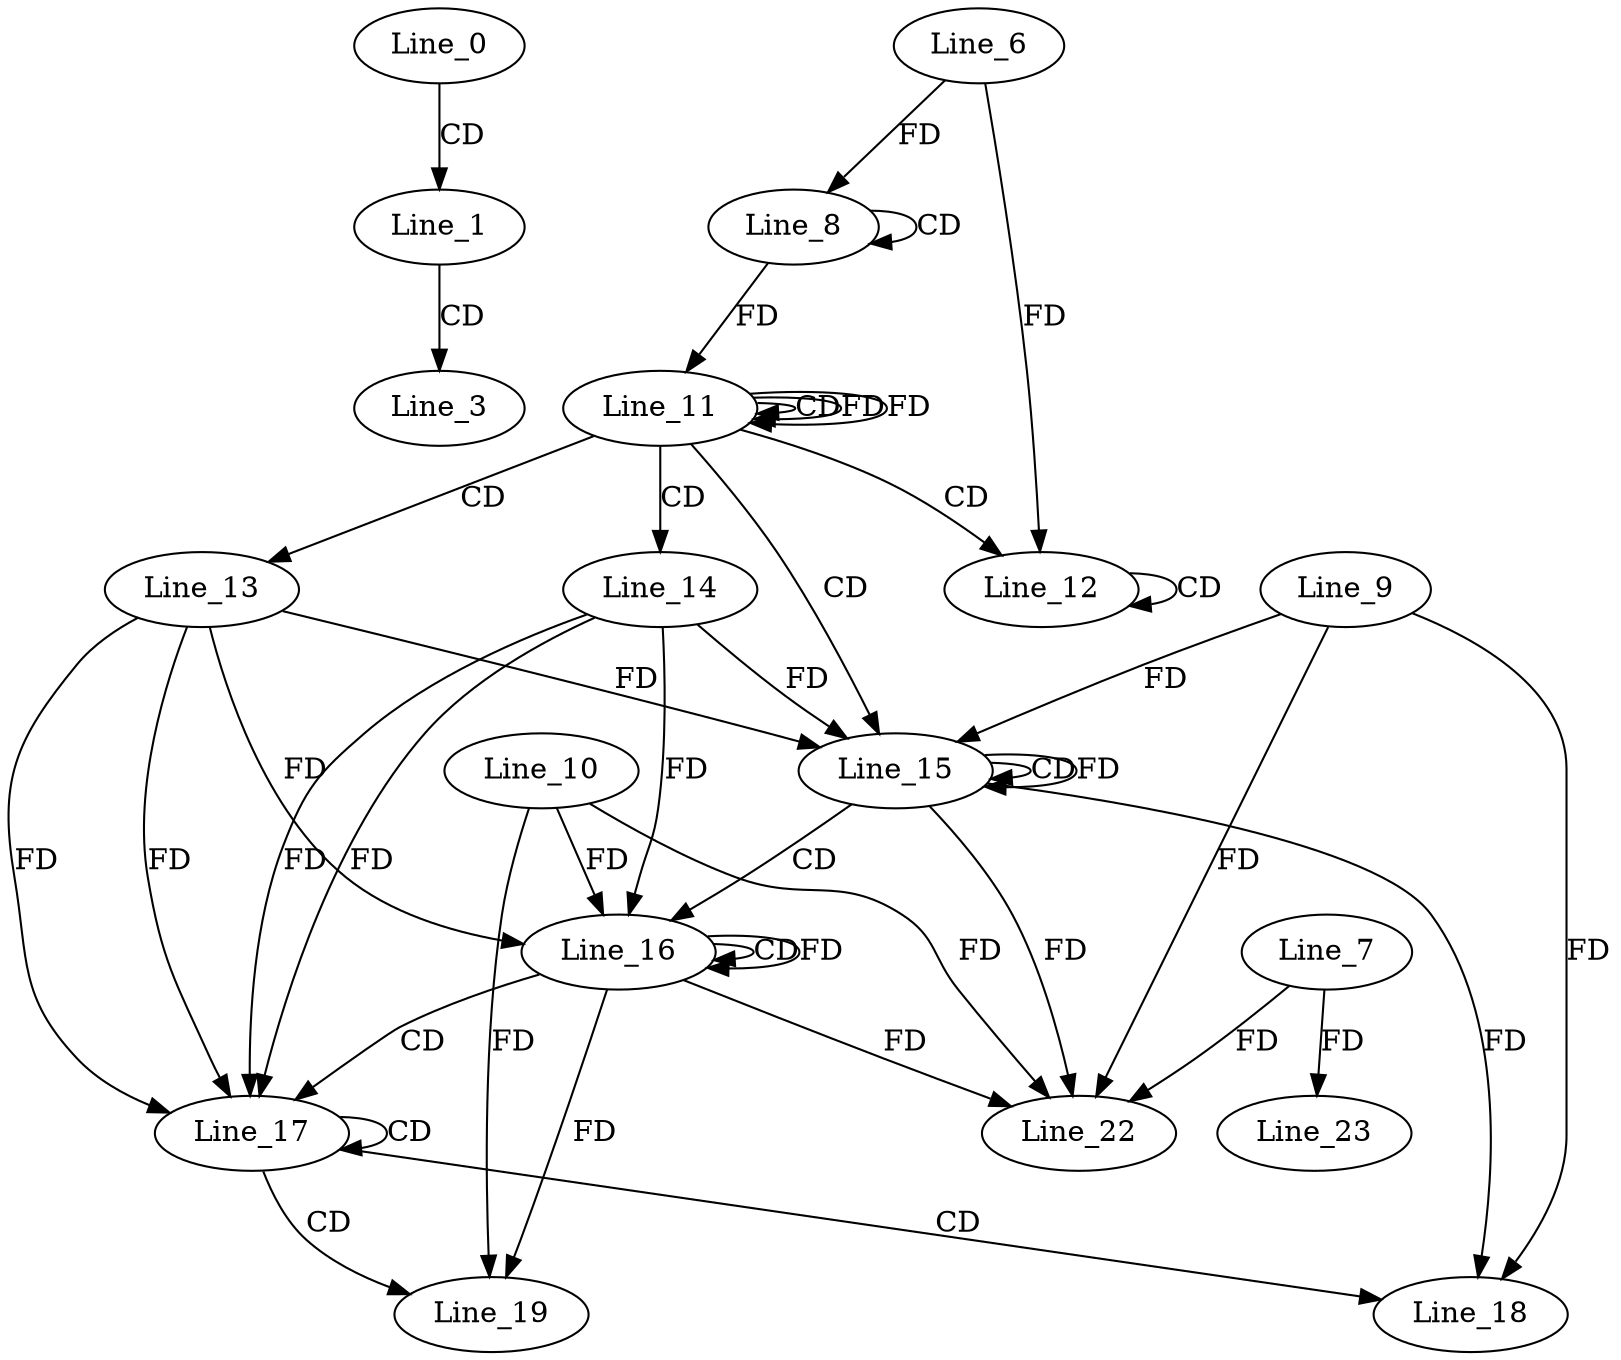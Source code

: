 digraph G {
  Line_0;
  Line_1;
  Line_3;
  Line_8;
  Line_8;
  Line_6;
  Line_8;
  Line_11;
  Line_11;
  Line_11;
  Line_12;
  Line_12;
  Line_12;
  Line_13;
  Line_14;
  Line_15;
  Line_15;
  Line_15;
  Line_9;
  Line_16;
  Line_16;
  Line_16;
  Line_10;
  Line_17;
  Line_17;
  Line_18;
  Line_19;
  Line_22;
  Line_7;
  Line_22;
  Line_23;
  Line_0 -> Line_1 [ label="CD" ];
  Line_1 -> Line_3 [ label="CD" ];
  Line_8 -> Line_8 [ label="CD" ];
  Line_6 -> Line_8 [ label="FD" ];
  Line_8 -> Line_11 [ label="FD" ];
  Line_11 -> Line_11 [ label="CD" ];
  Line_11 -> Line_11 [ label="FD" ];
  Line_11 -> Line_12 [ label="CD" ];
  Line_12 -> Line_12 [ label="CD" ];
  Line_6 -> Line_12 [ label="FD" ];
  Line_11 -> Line_13 [ label="CD" ];
  Line_11 -> Line_14 [ label="CD" ];
  Line_11 -> Line_15 [ label="CD" ];
  Line_13 -> Line_15 [ label="FD" ];
  Line_14 -> Line_15 [ label="FD" ];
  Line_15 -> Line_15 [ label="CD" ];
  Line_15 -> Line_15 [ label="FD" ];
  Line_9 -> Line_15 [ label="FD" ];
  Line_15 -> Line_16 [ label="CD" ];
  Line_13 -> Line_16 [ label="FD" ];
  Line_14 -> Line_16 [ label="FD" ];
  Line_16 -> Line_16 [ label="CD" ];
  Line_16 -> Line_16 [ label="FD" ];
  Line_10 -> Line_16 [ label="FD" ];
  Line_16 -> Line_17 [ label="CD" ];
  Line_13 -> Line_17 [ label="FD" ];
  Line_14 -> Line_17 [ label="FD" ];
  Line_17 -> Line_17 [ label="CD" ];
  Line_13 -> Line_17 [ label="FD" ];
  Line_14 -> Line_17 [ label="FD" ];
  Line_17 -> Line_18 [ label="CD" ];
  Line_15 -> Line_18 [ label="FD" ];
  Line_9 -> Line_18 [ label="FD" ];
  Line_17 -> Line_19 [ label="CD" ];
  Line_16 -> Line_19 [ label="FD" ];
  Line_10 -> Line_19 [ label="FD" ];
  Line_16 -> Line_22 [ label="FD" ];
  Line_10 -> Line_22 [ label="FD" ];
  Line_7 -> Line_22 [ label="FD" ];
  Line_15 -> Line_22 [ label="FD" ];
  Line_9 -> Line_22 [ label="FD" ];
  Line_7 -> Line_23 [ label="FD" ];
  Line_11 -> Line_11 [ label="FD" ];
}
